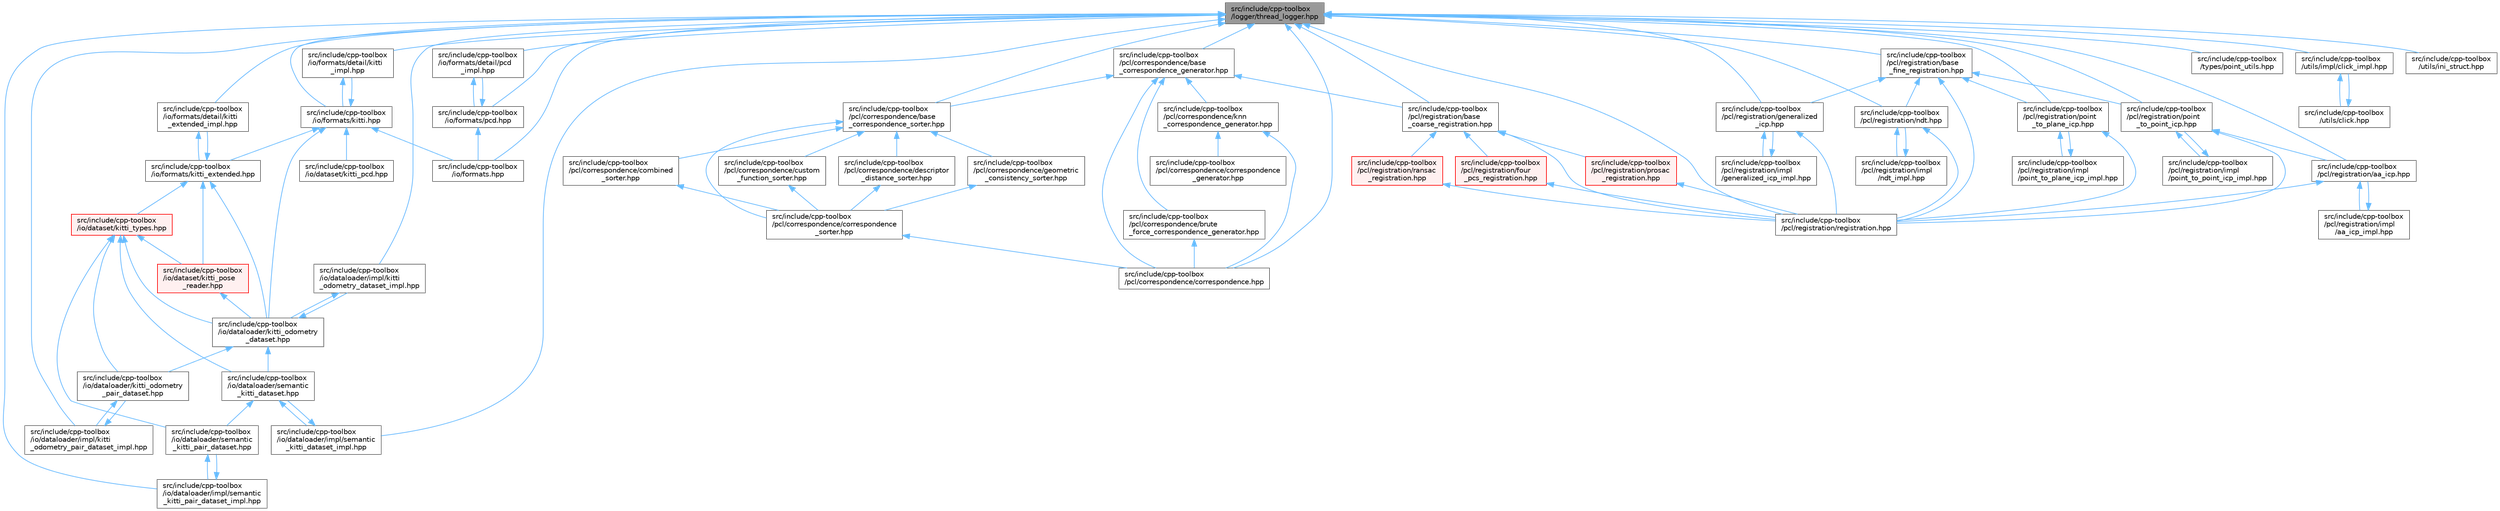 digraph "src/include/cpp-toolbox/logger/thread_logger.hpp"
{
 // LATEX_PDF_SIZE
  bgcolor="transparent";
  edge [fontname=Helvetica,fontsize=10,labelfontname=Helvetica,labelfontsize=10];
  node [fontname=Helvetica,fontsize=10,shape=box,height=0.2,width=0.4];
  Node1 [id="Node000001",label="src/include/cpp-toolbox\l/logger/thread_logger.hpp",height=0.2,width=0.4,color="gray40", fillcolor="grey60", style="filled", fontcolor="black",tooltip=" "];
  Node1 -> Node2 [id="edge1_Node000001_Node000002",dir="back",color="steelblue1",style="solid",tooltip=" "];
  Node2 [id="Node000002",label="src/include/cpp-toolbox\l/io/dataloader/impl/kitti\l_odometry_dataset_impl.hpp",height=0.2,width=0.4,color="grey40", fillcolor="white", style="filled",URL="$kitti__odometry__dataset__impl_8hpp.html",tooltip=" "];
  Node2 -> Node3 [id="edge2_Node000002_Node000003",dir="back",color="steelblue1",style="solid",tooltip=" "];
  Node3 [id="Node000003",label="src/include/cpp-toolbox\l/io/dataloader/kitti_odometry\l_dataset.hpp",height=0.2,width=0.4,color="grey40", fillcolor="white", style="filled",URL="$kitti__odometry__dataset_8hpp.html",tooltip=" "];
  Node3 -> Node2 [id="edge3_Node000003_Node000002",dir="back",color="steelblue1",style="solid",tooltip=" "];
  Node3 -> Node4 [id="edge4_Node000003_Node000004",dir="back",color="steelblue1",style="solid",tooltip=" "];
  Node4 [id="Node000004",label="src/include/cpp-toolbox\l/io/dataloader/kitti_odometry\l_pair_dataset.hpp",height=0.2,width=0.4,color="grey40", fillcolor="white", style="filled",URL="$kitti__odometry__pair__dataset_8hpp.html",tooltip=" "];
  Node4 -> Node5 [id="edge5_Node000004_Node000005",dir="back",color="steelblue1",style="solid",tooltip=" "];
  Node5 [id="Node000005",label="src/include/cpp-toolbox\l/io/dataloader/impl/kitti\l_odometry_pair_dataset_impl.hpp",height=0.2,width=0.4,color="grey40", fillcolor="white", style="filled",URL="$kitti__odometry__pair__dataset__impl_8hpp.html",tooltip=" "];
  Node5 -> Node4 [id="edge6_Node000005_Node000004",dir="back",color="steelblue1",style="solid",tooltip=" "];
  Node3 -> Node6 [id="edge7_Node000003_Node000006",dir="back",color="steelblue1",style="solid",tooltip=" "];
  Node6 [id="Node000006",label="src/include/cpp-toolbox\l/io/dataloader/semantic\l_kitti_dataset.hpp",height=0.2,width=0.4,color="grey40", fillcolor="white", style="filled",URL="$semantic__kitti__dataset_8hpp.html",tooltip=" "];
  Node6 -> Node7 [id="edge8_Node000006_Node000007",dir="back",color="steelblue1",style="solid",tooltip=" "];
  Node7 [id="Node000007",label="src/include/cpp-toolbox\l/io/dataloader/impl/semantic\l_kitti_dataset_impl.hpp",height=0.2,width=0.4,color="grey40", fillcolor="white", style="filled",URL="$semantic__kitti__dataset__impl_8hpp.html",tooltip=" "];
  Node7 -> Node6 [id="edge9_Node000007_Node000006",dir="back",color="steelblue1",style="solid",tooltip=" "];
  Node6 -> Node8 [id="edge10_Node000006_Node000008",dir="back",color="steelblue1",style="solid",tooltip=" "];
  Node8 [id="Node000008",label="src/include/cpp-toolbox\l/io/dataloader/semantic\l_kitti_pair_dataset.hpp",height=0.2,width=0.4,color="grey40", fillcolor="white", style="filled",URL="$semantic__kitti__pair__dataset_8hpp.html",tooltip=" "];
  Node8 -> Node9 [id="edge11_Node000008_Node000009",dir="back",color="steelblue1",style="solid",tooltip=" "];
  Node9 [id="Node000009",label="src/include/cpp-toolbox\l/io/dataloader/impl/semantic\l_kitti_pair_dataset_impl.hpp",height=0.2,width=0.4,color="grey40", fillcolor="white", style="filled",URL="$semantic__kitti__pair__dataset__impl_8hpp.html",tooltip=" "];
  Node9 -> Node8 [id="edge12_Node000009_Node000008",dir="back",color="steelblue1",style="solid",tooltip=" "];
  Node1 -> Node5 [id="edge13_Node000001_Node000005",dir="back",color="steelblue1",style="solid",tooltip=" "];
  Node1 -> Node7 [id="edge14_Node000001_Node000007",dir="back",color="steelblue1",style="solid",tooltip=" "];
  Node1 -> Node9 [id="edge15_Node000001_Node000009",dir="back",color="steelblue1",style="solid",tooltip=" "];
  Node1 -> Node10 [id="edge16_Node000001_Node000010",dir="back",color="steelblue1",style="solid",tooltip=" "];
  Node10 [id="Node000010",label="src/include/cpp-toolbox\l/io/formats.hpp",height=0.2,width=0.4,color="grey40", fillcolor="white", style="filled",URL="$formats_8hpp.html",tooltip=" "];
  Node1 -> Node11 [id="edge17_Node000001_Node000011",dir="back",color="steelblue1",style="solid",tooltip=" "];
  Node11 [id="Node000011",label="src/include/cpp-toolbox\l/io/formats/detail/kitti\l_extended_impl.hpp",height=0.2,width=0.4,color="grey40", fillcolor="white", style="filled",URL="$kitti__extended__impl_8hpp.html",tooltip=" "];
  Node11 -> Node12 [id="edge18_Node000011_Node000012",dir="back",color="steelblue1",style="solid",tooltip=" "];
  Node12 [id="Node000012",label="src/include/cpp-toolbox\l/io/formats/kitti_extended.hpp",height=0.2,width=0.4,color="grey40", fillcolor="white", style="filled",URL="$kitti__extended_8hpp.html",tooltip=" "];
  Node12 -> Node3 [id="edge19_Node000012_Node000003",dir="back",color="steelblue1",style="solid",tooltip=" "];
  Node12 -> Node13 [id="edge20_Node000012_Node000013",dir="back",color="steelblue1",style="solid",tooltip=" "];
  Node13 [id="Node000013",label="src/include/cpp-toolbox\l/io/dataset/kitti_pose\l_reader.hpp",height=0.2,width=0.4,color="red", fillcolor="#FFF0F0", style="filled",URL="$kitti__pose__reader_8hpp.html",tooltip=" "];
  Node13 -> Node3 [id="edge21_Node000013_Node000003",dir="back",color="steelblue1",style="solid",tooltip=" "];
  Node12 -> Node15 [id="edge22_Node000012_Node000015",dir="back",color="steelblue1",style="solid",tooltip=" "];
  Node15 [id="Node000015",label="src/include/cpp-toolbox\l/io/dataset/kitti_types.hpp",height=0.2,width=0.4,color="red", fillcolor="#FFF0F0", style="filled",URL="$kitti__types_8hpp.html",tooltip=" "];
  Node15 -> Node3 [id="edge23_Node000015_Node000003",dir="back",color="steelblue1",style="solid",tooltip=" "];
  Node15 -> Node4 [id="edge24_Node000015_Node000004",dir="back",color="steelblue1",style="solid",tooltip=" "];
  Node15 -> Node6 [id="edge25_Node000015_Node000006",dir="back",color="steelblue1",style="solid",tooltip=" "];
  Node15 -> Node8 [id="edge26_Node000015_Node000008",dir="back",color="steelblue1",style="solid",tooltip=" "];
  Node15 -> Node13 [id="edge27_Node000015_Node000013",dir="back",color="steelblue1",style="solid",tooltip=" "];
  Node12 -> Node11 [id="edge28_Node000012_Node000011",dir="back",color="steelblue1",style="solid",tooltip=" "];
  Node1 -> Node17 [id="edge29_Node000001_Node000017",dir="back",color="steelblue1",style="solid",tooltip=" "];
  Node17 [id="Node000017",label="src/include/cpp-toolbox\l/io/formats/detail/kitti\l_impl.hpp",height=0.2,width=0.4,color="grey40", fillcolor="white", style="filled",URL="$kitti__impl_8hpp.html",tooltip="此文件包含 kitti_format_t 的模板实现/This file contains the template implementations for kitti_format_t"];
  Node17 -> Node18 [id="edge30_Node000017_Node000018",dir="back",color="steelblue1",style="solid",tooltip=" "];
  Node18 [id="Node000018",label="src/include/cpp-toolbox\l/io/formats/kitti.hpp",height=0.2,width=0.4,color="grey40", fillcolor="white", style="filled",URL="$kitti_8hpp.html",tooltip=" "];
  Node18 -> Node3 [id="edge31_Node000018_Node000003",dir="back",color="steelblue1",style="solid",tooltip=" "];
  Node18 -> Node19 [id="edge32_Node000018_Node000019",dir="back",color="steelblue1",style="solid",tooltip=" "];
  Node19 [id="Node000019",label="src/include/cpp-toolbox\l/io/dataset/kitti_pcd.hpp",height=0.2,width=0.4,color="grey40", fillcolor="white", style="filled",URL="$kitti__pcd_8hpp.html",tooltip=" "];
  Node18 -> Node10 [id="edge33_Node000018_Node000010",dir="back",color="steelblue1",style="solid",tooltip=" "];
  Node18 -> Node17 [id="edge34_Node000018_Node000017",dir="back",color="steelblue1",style="solid",tooltip=" "];
  Node18 -> Node12 [id="edge35_Node000018_Node000012",dir="back",color="steelblue1",style="solid",tooltip=" "];
  Node1 -> Node20 [id="edge36_Node000001_Node000020",dir="back",color="steelblue1",style="solid",tooltip=" "];
  Node20 [id="Node000020",label="src/include/cpp-toolbox\l/io/formats/detail/pcd\l_impl.hpp",height=0.2,width=0.4,color="grey40", fillcolor="white", style="filled",URL="$pcd__impl_8hpp.html",tooltip="此文件包含 pcd_format_t 的模板实现/This file contains the template implementations for pcd_format_t"];
  Node20 -> Node21 [id="edge37_Node000020_Node000021",dir="back",color="steelblue1",style="solid",tooltip=" "];
  Node21 [id="Node000021",label="src/include/cpp-toolbox\l/io/formats/pcd.hpp",height=0.2,width=0.4,color="grey40", fillcolor="white", style="filled",URL="$pcd_8hpp.html",tooltip=" "];
  Node21 -> Node10 [id="edge38_Node000021_Node000010",dir="back",color="steelblue1",style="solid",tooltip=" "];
  Node21 -> Node20 [id="edge39_Node000021_Node000020",dir="back",color="steelblue1",style="solid",tooltip=" "];
  Node1 -> Node18 [id="edge40_Node000001_Node000018",dir="back",color="steelblue1",style="solid",tooltip=" "];
  Node1 -> Node21 [id="edge41_Node000001_Node000021",dir="back",color="steelblue1",style="solid",tooltip=" "];
  Node1 -> Node22 [id="edge42_Node000001_Node000022",dir="back",color="steelblue1",style="solid",tooltip=" "];
  Node22 [id="Node000022",label="src/include/cpp-toolbox\l/pcl/correspondence/base\l_correspondence_generator.hpp",height=0.2,width=0.4,color="grey40", fillcolor="white", style="filled",URL="$base__correspondence__generator_8hpp.html",tooltip=" "];
  Node22 -> Node23 [id="edge43_Node000022_Node000023",dir="back",color="steelblue1",style="solid",tooltip=" "];
  Node23 [id="Node000023",label="src/include/cpp-toolbox\l/pcl/correspondence/base\l_correspondence_sorter.hpp",height=0.2,width=0.4,color="grey40", fillcolor="white", style="filled",URL="$base__correspondence__sorter_8hpp.html",tooltip=" "];
  Node23 -> Node24 [id="edge44_Node000023_Node000024",dir="back",color="steelblue1",style="solid",tooltip=" "];
  Node24 [id="Node000024",label="src/include/cpp-toolbox\l/pcl/correspondence/combined\l_sorter.hpp",height=0.2,width=0.4,color="grey40", fillcolor="white", style="filled",URL="$combined__sorter_8hpp.html",tooltip=" "];
  Node24 -> Node25 [id="edge45_Node000024_Node000025",dir="back",color="steelblue1",style="solid",tooltip=" "];
  Node25 [id="Node000025",label="src/include/cpp-toolbox\l/pcl/correspondence/correspondence\l_sorter.hpp",height=0.2,width=0.4,color="grey40", fillcolor="white", style="filled",URL="$correspondence__sorter_8hpp.html",tooltip="对应关系排序器模块的汇总头文件 / Aggregate header for correspondence sorter module"];
  Node25 -> Node26 [id="edge46_Node000025_Node000026",dir="back",color="steelblue1",style="solid",tooltip=" "];
  Node26 [id="Node000026",label="src/include/cpp-toolbox\l/pcl/correspondence/correspondence.hpp",height=0.2,width=0.4,color="grey40", fillcolor="white", style="filled",URL="$correspondence_8hpp.html",tooltip="对应点生成算法统一导出文件 / Unified export file for correspondence generation algorithms"];
  Node23 -> Node25 [id="edge47_Node000023_Node000025",dir="back",color="steelblue1",style="solid",tooltip=" "];
  Node23 -> Node27 [id="edge48_Node000023_Node000027",dir="back",color="steelblue1",style="solid",tooltip=" "];
  Node27 [id="Node000027",label="src/include/cpp-toolbox\l/pcl/correspondence/custom\l_function_sorter.hpp",height=0.2,width=0.4,color="grey40", fillcolor="white", style="filled",URL="$custom__function__sorter_8hpp.html",tooltip=" "];
  Node27 -> Node25 [id="edge49_Node000027_Node000025",dir="back",color="steelblue1",style="solid",tooltip=" "];
  Node23 -> Node28 [id="edge50_Node000023_Node000028",dir="back",color="steelblue1",style="solid",tooltip=" "];
  Node28 [id="Node000028",label="src/include/cpp-toolbox\l/pcl/correspondence/descriptor\l_distance_sorter.hpp",height=0.2,width=0.4,color="grey40", fillcolor="white", style="filled",URL="$descriptor__distance__sorter_8hpp.html",tooltip=" "];
  Node28 -> Node25 [id="edge51_Node000028_Node000025",dir="back",color="steelblue1",style="solid",tooltip=" "];
  Node23 -> Node29 [id="edge52_Node000023_Node000029",dir="back",color="steelblue1",style="solid",tooltip=" "];
  Node29 [id="Node000029",label="src/include/cpp-toolbox\l/pcl/correspondence/geometric\l_consistency_sorter.hpp",height=0.2,width=0.4,color="grey40", fillcolor="white", style="filled",URL="$geometric__consistency__sorter_8hpp.html",tooltip=" "];
  Node29 -> Node25 [id="edge53_Node000029_Node000025",dir="back",color="steelblue1",style="solid",tooltip=" "];
  Node22 -> Node30 [id="edge54_Node000022_Node000030",dir="back",color="steelblue1",style="solid",tooltip=" "];
  Node30 [id="Node000030",label="src/include/cpp-toolbox\l/pcl/correspondence/brute\l_force_correspondence_generator.hpp",height=0.2,width=0.4,color="grey40", fillcolor="white", style="filled",URL="$brute__force__correspondence__generator_8hpp.html",tooltip=" "];
  Node30 -> Node26 [id="edge55_Node000030_Node000026",dir="back",color="steelblue1",style="solid",tooltip=" "];
  Node22 -> Node26 [id="edge56_Node000022_Node000026",dir="back",color="steelblue1",style="solid",tooltip=" "];
  Node22 -> Node31 [id="edge57_Node000022_Node000031",dir="back",color="steelblue1",style="solid",tooltip=" "];
  Node31 [id="Node000031",label="src/include/cpp-toolbox\l/pcl/correspondence/knn\l_correspondence_generator.hpp",height=0.2,width=0.4,color="grey40", fillcolor="white", style="filled",URL="$knn__correspondence__generator_8hpp.html",tooltip=" "];
  Node31 -> Node26 [id="edge58_Node000031_Node000026",dir="back",color="steelblue1",style="solid",tooltip=" "];
  Node31 -> Node32 [id="edge59_Node000031_Node000032",dir="back",color="steelblue1",style="solid",tooltip=" "];
  Node32 [id="Node000032",label="src/include/cpp-toolbox\l/pcl/correspondence/correspondence\l_generator.hpp",height=0.2,width=0.4,color="grey40", fillcolor="white", style="filled",URL="$correspondence__generator_8hpp.html",tooltip="向后兼容的别名文件 / Backward compatibility alias file"];
  Node22 -> Node33 [id="edge60_Node000022_Node000033",dir="back",color="steelblue1",style="solid",tooltip=" "];
  Node33 [id="Node000033",label="src/include/cpp-toolbox\l/pcl/registration/base\l_coarse_registration.hpp",height=0.2,width=0.4,color="grey40", fillcolor="white", style="filled",URL="$base__coarse__registration_8hpp.html",tooltip=" "];
  Node33 -> Node34 [id="edge61_Node000033_Node000034",dir="back",color="steelblue1",style="solid",tooltip=" "];
  Node34 [id="Node000034",label="src/include/cpp-toolbox\l/pcl/registration/four\l_pcs_registration.hpp",height=0.2,width=0.4,color="red", fillcolor="#FFF0F0", style="filled",URL="$four__pcs__registration_8hpp.html",tooltip=" "];
  Node34 -> Node36 [id="edge62_Node000034_Node000036",dir="back",color="steelblue1",style="solid",tooltip=" "];
  Node36 [id="Node000036",label="src/include/cpp-toolbox\l/pcl/registration/registration.hpp",height=0.2,width=0.4,color="grey40", fillcolor="white", style="filled",URL="$registration_8hpp.html",tooltip="点云配准算法统一导出文件 / Unified export file for point cloud registration algorithms"];
  Node33 -> Node39 [id="edge63_Node000033_Node000039",dir="back",color="steelblue1",style="solid",tooltip=" "];
  Node39 [id="Node000039",label="src/include/cpp-toolbox\l/pcl/registration/prosac\l_registration.hpp",height=0.2,width=0.4,color="red", fillcolor="#FFF0F0", style="filled",URL="$prosac__registration_8hpp.html",tooltip=" "];
  Node39 -> Node36 [id="edge64_Node000039_Node000036",dir="back",color="steelblue1",style="solid",tooltip=" "];
  Node33 -> Node41 [id="edge65_Node000033_Node000041",dir="back",color="steelblue1",style="solid",tooltip=" "];
  Node41 [id="Node000041",label="src/include/cpp-toolbox\l/pcl/registration/ransac\l_registration.hpp",height=0.2,width=0.4,color="red", fillcolor="#FFF0F0", style="filled",URL="$ransac__registration_8hpp.html",tooltip=" "];
  Node41 -> Node36 [id="edge66_Node000041_Node000036",dir="back",color="steelblue1",style="solid",tooltip=" "];
  Node33 -> Node36 [id="edge67_Node000033_Node000036",dir="back",color="steelblue1",style="solid",tooltip=" "];
  Node1 -> Node23 [id="edge68_Node000001_Node000023",dir="back",color="steelblue1",style="solid",tooltip=" "];
  Node1 -> Node26 [id="edge69_Node000001_Node000026",dir="back",color="steelblue1",style="solid",tooltip=" "];
  Node1 -> Node43 [id="edge70_Node000001_Node000043",dir="back",color="steelblue1",style="solid",tooltip=" "];
  Node43 [id="Node000043",label="src/include/cpp-toolbox\l/pcl/registration/aa_icp.hpp",height=0.2,width=0.4,color="grey40", fillcolor="white", style="filled",URL="$aa__icp_8hpp.html",tooltip=" "];
  Node43 -> Node44 [id="edge71_Node000043_Node000044",dir="back",color="steelblue1",style="solid",tooltip=" "];
  Node44 [id="Node000044",label="src/include/cpp-toolbox\l/pcl/registration/impl\l/aa_icp_impl.hpp",height=0.2,width=0.4,color="grey40", fillcolor="white", style="filled",URL="$aa__icp__impl_8hpp.html",tooltip=" "];
  Node44 -> Node43 [id="edge72_Node000044_Node000043",dir="back",color="steelblue1",style="solid",tooltip=" "];
  Node43 -> Node36 [id="edge73_Node000043_Node000036",dir="back",color="steelblue1",style="solid",tooltip=" "];
  Node1 -> Node33 [id="edge74_Node000001_Node000033",dir="back",color="steelblue1",style="solid",tooltip=" "];
  Node1 -> Node45 [id="edge75_Node000001_Node000045",dir="back",color="steelblue1",style="solid",tooltip=" "];
  Node45 [id="Node000045",label="src/include/cpp-toolbox\l/pcl/registration/base\l_fine_registration.hpp",height=0.2,width=0.4,color="grey40", fillcolor="white", style="filled",URL="$base__fine__registration_8hpp.html",tooltip=" "];
  Node45 -> Node46 [id="edge76_Node000045_Node000046",dir="back",color="steelblue1",style="solid",tooltip=" "];
  Node46 [id="Node000046",label="src/include/cpp-toolbox\l/pcl/registration/generalized\l_icp.hpp",height=0.2,width=0.4,color="grey40", fillcolor="white", style="filled",URL="$generalized__icp_8hpp.html",tooltip=" "];
  Node46 -> Node47 [id="edge77_Node000046_Node000047",dir="back",color="steelblue1",style="solid",tooltip=" "];
  Node47 [id="Node000047",label="src/include/cpp-toolbox\l/pcl/registration/impl\l/generalized_icp_impl.hpp",height=0.2,width=0.4,color="grey40", fillcolor="white", style="filled",URL="$generalized__icp__impl_8hpp.html",tooltip=" "];
  Node47 -> Node46 [id="edge78_Node000047_Node000046",dir="back",color="steelblue1",style="solid",tooltip=" "];
  Node46 -> Node36 [id="edge79_Node000046_Node000036",dir="back",color="steelblue1",style="solid",tooltip=" "];
  Node45 -> Node48 [id="edge80_Node000045_Node000048",dir="back",color="steelblue1",style="solid",tooltip=" "];
  Node48 [id="Node000048",label="src/include/cpp-toolbox\l/pcl/registration/ndt.hpp",height=0.2,width=0.4,color="grey40", fillcolor="white", style="filled",URL="$ndt_8hpp.html",tooltip=" "];
  Node48 -> Node49 [id="edge81_Node000048_Node000049",dir="back",color="steelblue1",style="solid",tooltip=" "];
  Node49 [id="Node000049",label="src/include/cpp-toolbox\l/pcl/registration/impl\l/ndt_impl.hpp",height=0.2,width=0.4,color="grey40", fillcolor="white", style="filled",URL="$ndt__impl_8hpp.html",tooltip=" "];
  Node49 -> Node48 [id="edge82_Node000049_Node000048",dir="back",color="steelblue1",style="solid",tooltip=" "];
  Node48 -> Node36 [id="edge83_Node000048_Node000036",dir="back",color="steelblue1",style="solid",tooltip=" "];
  Node45 -> Node50 [id="edge84_Node000045_Node000050",dir="back",color="steelblue1",style="solid",tooltip=" "];
  Node50 [id="Node000050",label="src/include/cpp-toolbox\l/pcl/registration/point\l_to_plane_icp.hpp",height=0.2,width=0.4,color="grey40", fillcolor="white", style="filled",URL="$point__to__plane__icp_8hpp.html",tooltip=" "];
  Node50 -> Node51 [id="edge85_Node000050_Node000051",dir="back",color="steelblue1",style="solid",tooltip=" "];
  Node51 [id="Node000051",label="src/include/cpp-toolbox\l/pcl/registration/impl\l/point_to_plane_icp_impl.hpp",height=0.2,width=0.4,color="grey40", fillcolor="white", style="filled",URL="$point__to__plane__icp__impl_8hpp.html",tooltip=" "];
  Node51 -> Node50 [id="edge86_Node000051_Node000050",dir="back",color="steelblue1",style="solid",tooltip=" "];
  Node50 -> Node36 [id="edge87_Node000050_Node000036",dir="back",color="steelblue1",style="solid",tooltip=" "];
  Node45 -> Node52 [id="edge88_Node000045_Node000052",dir="back",color="steelblue1",style="solid",tooltip=" "];
  Node52 [id="Node000052",label="src/include/cpp-toolbox\l/pcl/registration/point\l_to_point_icp.hpp",height=0.2,width=0.4,color="grey40", fillcolor="white", style="filled",URL="$point__to__point__icp_8hpp.html",tooltip=" "];
  Node52 -> Node43 [id="edge89_Node000052_Node000043",dir="back",color="steelblue1",style="solid",tooltip=" "];
  Node52 -> Node53 [id="edge90_Node000052_Node000053",dir="back",color="steelblue1",style="solid",tooltip=" "];
  Node53 [id="Node000053",label="src/include/cpp-toolbox\l/pcl/registration/impl\l/point_to_point_icp_impl.hpp",height=0.2,width=0.4,color="grey40", fillcolor="white", style="filled",URL="$point__to__point__icp__impl_8hpp.html",tooltip=" "];
  Node53 -> Node52 [id="edge91_Node000053_Node000052",dir="back",color="steelblue1",style="solid",tooltip=" "];
  Node52 -> Node36 [id="edge92_Node000052_Node000036",dir="back",color="steelblue1",style="solid",tooltip=" "];
  Node45 -> Node36 [id="edge93_Node000045_Node000036",dir="back",color="steelblue1",style="solid",tooltip=" "];
  Node1 -> Node46 [id="edge94_Node000001_Node000046",dir="back",color="steelblue1",style="solid",tooltip=" "];
  Node1 -> Node48 [id="edge95_Node000001_Node000048",dir="back",color="steelblue1",style="solid",tooltip=" "];
  Node1 -> Node50 [id="edge96_Node000001_Node000050",dir="back",color="steelblue1",style="solid",tooltip=" "];
  Node1 -> Node52 [id="edge97_Node000001_Node000052",dir="back",color="steelblue1",style="solid",tooltip=" "];
  Node1 -> Node36 [id="edge98_Node000001_Node000036",dir="back",color="steelblue1",style="solid",tooltip=" "];
  Node1 -> Node54 [id="edge99_Node000001_Node000054",dir="back",color="steelblue1",style="solid",tooltip=" "];
  Node54 [id="Node000054",label="src/include/cpp-toolbox\l/types/point_utils.hpp",height=0.2,width=0.4,color="grey40", fillcolor="white", style="filled",URL="$point__utils_8hpp.html",tooltip=" "];
  Node1 -> Node55 [id="edge100_Node000001_Node000055",dir="back",color="steelblue1",style="solid",tooltip=" "];
  Node55 [id="Node000055",label="src/include/cpp-toolbox\l/utils/impl/click_impl.hpp",height=0.2,width=0.4,color="grey40", fillcolor="white", style="filled",URL="$click__impl_8hpp.html",tooltip=" "];
  Node55 -> Node56 [id="edge101_Node000055_Node000056",dir="back",color="steelblue1",style="solid",tooltip=" "];
  Node56 [id="Node000056",label="src/include/cpp-toolbox\l/utils/click.hpp",height=0.2,width=0.4,color="grey40", fillcolor="white", style="filled",URL="$click_8hpp.html",tooltip=" "];
  Node56 -> Node55 [id="edge102_Node000056_Node000055",dir="back",color="steelblue1",style="solid",tooltip=" "];
  Node1 -> Node57 [id="edge103_Node000001_Node000057",dir="back",color="steelblue1",style="solid",tooltip=" "];
  Node57 [id="Node000057",label="src/include/cpp-toolbox\l/utils/ini_struct.hpp",height=0.2,width=0.4,color="grey40", fillcolor="white", style="filled",URL="$ini__struct_8hpp.html",tooltip=" "];
}
